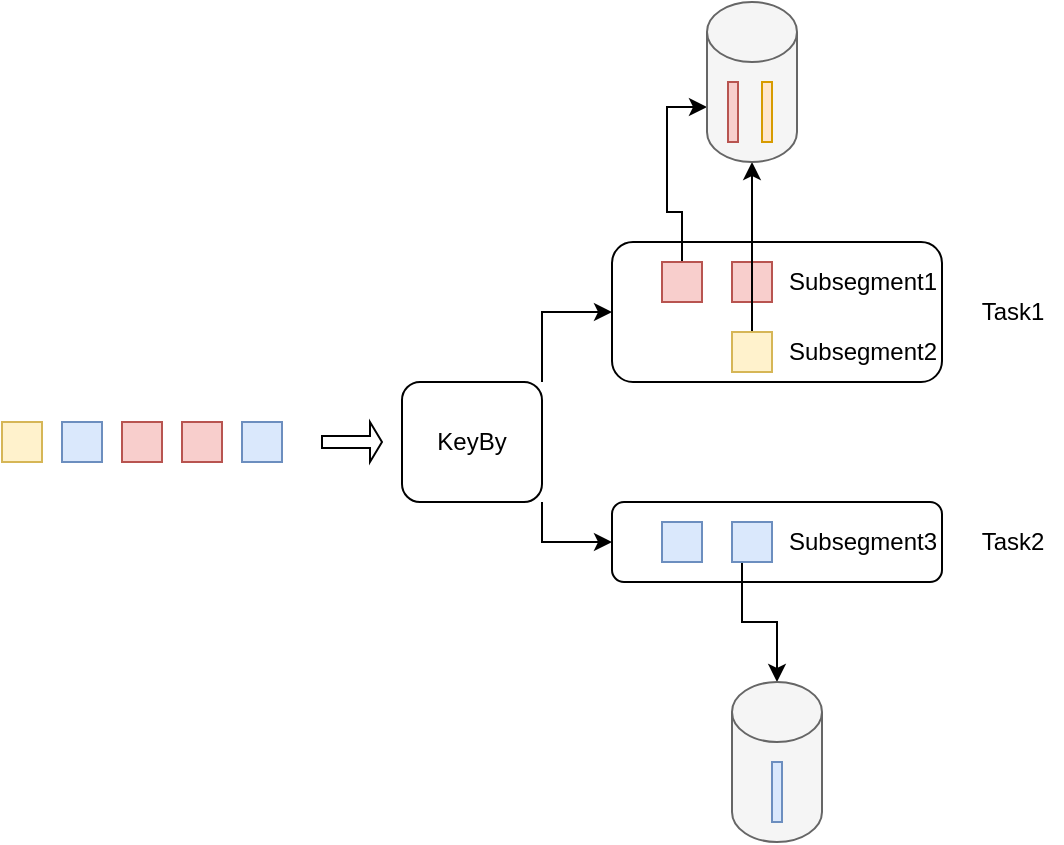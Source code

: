 <mxfile version="20.0.3" type="github">
  <diagram id="BBKnpkGjX42z_xoxN_T1" name="Page-1">
    <mxGraphModel dx="1426" dy="706" grid="1" gridSize="10" guides="1" tooltips="1" connect="1" arrows="1" fold="1" page="1" pageScale="1" pageWidth="850" pageHeight="1100" math="0" shadow="0">
      <root>
        <mxCell id="0" />
        <mxCell id="1" parent="0" />
        <mxCell id="78PukAcrHWfe6RkCPKz8-1" value="" style="rounded=0;whiteSpace=wrap;html=1;fillColor=#dae8fc;strokeColor=#6c8ebf;" parent="1" vertex="1">
          <mxGeometry x="180" y="300" width="20" height="20" as="geometry" />
        </mxCell>
        <mxCell id="78PukAcrHWfe6RkCPKz8-3" value="" style="rounded=0;whiteSpace=wrap;html=1;fillColor=#f8cecc;strokeColor=#b85450;" parent="1" vertex="1">
          <mxGeometry x="150" y="300" width="20" height="20" as="geometry" />
        </mxCell>
        <mxCell id="78PukAcrHWfe6RkCPKz8-5" value="" style="rounded=0;whiteSpace=wrap;html=1;fillColor=#f8cecc;strokeColor=#b85450;" parent="1" vertex="1">
          <mxGeometry x="120" y="300" width="20" height="20" as="geometry" />
        </mxCell>
        <mxCell id="78PukAcrHWfe6RkCPKz8-6" value="" style="rounded=0;whiteSpace=wrap;html=1;fillColor=#dae8fc;strokeColor=#6c8ebf;" parent="1" vertex="1">
          <mxGeometry x="90" y="300" width="20" height="20" as="geometry" />
        </mxCell>
        <mxCell id="78PukAcrHWfe6RkCPKz8-7" value="" style="rounded=0;whiteSpace=wrap;html=1;fillColor=#fff2cc;strokeColor=#d6b656;" parent="1" vertex="1">
          <mxGeometry x="60" y="300" width="20" height="20" as="geometry" />
        </mxCell>
        <mxCell id="78PukAcrHWfe6RkCPKz8-19" style="edgeStyle=orthogonalEdgeStyle;rounded=0;orthogonalLoop=1;jettySize=auto;html=1;exitX=1;exitY=0;exitDx=0;exitDy=0;entryX=0;entryY=0.5;entryDx=0;entryDy=0;" parent="1" source="78PukAcrHWfe6RkCPKz8-15" target="78PukAcrHWfe6RkCPKz8-17" edge="1">
          <mxGeometry relative="1" as="geometry" />
        </mxCell>
        <mxCell id="78PukAcrHWfe6RkCPKz8-20" style="edgeStyle=orthogonalEdgeStyle;rounded=0;orthogonalLoop=1;jettySize=auto;html=1;exitX=1;exitY=1;exitDx=0;exitDy=0;entryX=0;entryY=0.5;entryDx=0;entryDy=0;" parent="1" source="78PukAcrHWfe6RkCPKz8-15" target="78PukAcrHWfe6RkCPKz8-18" edge="1">
          <mxGeometry relative="1" as="geometry" />
        </mxCell>
        <mxCell id="78PukAcrHWfe6RkCPKz8-15" value="KeyBy" style="rounded=1;whiteSpace=wrap;html=1;" parent="1" vertex="1">
          <mxGeometry x="260" y="280" width="70" height="60" as="geometry" />
        </mxCell>
        <mxCell id="78PukAcrHWfe6RkCPKz8-16" value="" style="shape=singleArrow;whiteSpace=wrap;html=1;" parent="1" vertex="1">
          <mxGeometry x="220" y="300" width="30" height="20" as="geometry" />
        </mxCell>
        <mxCell id="78PukAcrHWfe6RkCPKz8-17" value="" style="rounded=1;whiteSpace=wrap;html=1;" parent="1" vertex="1">
          <mxGeometry x="365" y="210" width="165" height="70" as="geometry" />
        </mxCell>
        <mxCell id="78PukAcrHWfe6RkCPKz8-18" value="" style="rounded=1;whiteSpace=wrap;html=1;" parent="1" vertex="1">
          <mxGeometry x="365" y="340" width="165" height="40" as="geometry" />
        </mxCell>
        <mxCell id="-JzeaQpOgpvAFJMyeYhx-23" style="edgeStyle=orthogonalEdgeStyle;rounded=0;orthogonalLoop=1;jettySize=auto;html=1;exitX=0.5;exitY=0;exitDx=0;exitDy=0;entryX=0;entryY=0;entryDx=0;entryDy=52.5;entryPerimeter=0;" edge="1" parent="1" source="78PukAcrHWfe6RkCPKz8-21" target="-JzeaQpOgpvAFJMyeYhx-18">
          <mxGeometry relative="1" as="geometry" />
        </mxCell>
        <mxCell id="78PukAcrHWfe6RkCPKz8-21" value="" style="rounded=0;whiteSpace=wrap;html=1;fillColor=#f8cecc;strokeColor=#b85450;" parent="1" vertex="1">
          <mxGeometry x="390" y="220" width="20" height="20" as="geometry" />
        </mxCell>
        <mxCell id="78PukAcrHWfe6RkCPKz8-22" value="" style="rounded=0;whiteSpace=wrap;html=1;fillColor=#f8cecc;strokeColor=#b85450;" parent="1" vertex="1">
          <mxGeometry x="425" y="220" width="20" height="20" as="geometry" />
        </mxCell>
        <mxCell id="-JzeaQpOgpvAFJMyeYhx-24" style="edgeStyle=orthogonalEdgeStyle;rounded=0;orthogonalLoop=1;jettySize=auto;html=1;exitX=0.5;exitY=0;exitDx=0;exitDy=0;entryX=0.5;entryY=1;entryDx=0;entryDy=0;entryPerimeter=0;" edge="1" parent="1" source="78PukAcrHWfe6RkCPKz8-24" target="-JzeaQpOgpvAFJMyeYhx-18">
          <mxGeometry relative="1" as="geometry" />
        </mxCell>
        <mxCell id="78PukAcrHWfe6RkCPKz8-24" value="" style="rounded=0;whiteSpace=wrap;html=1;fillColor=#fff2cc;strokeColor=#d6b656;" parent="1" vertex="1">
          <mxGeometry x="425" y="255" width="20" height="20" as="geometry" />
        </mxCell>
        <mxCell id="-JzeaQpOgpvAFJMyeYhx-1" value="" style="rounded=0;whiteSpace=wrap;html=1;fillColor=#dae8fc;strokeColor=#6c8ebf;" vertex="1" parent="1">
          <mxGeometry x="390" y="350" width="20" height="20" as="geometry" />
        </mxCell>
        <mxCell id="-JzeaQpOgpvAFJMyeYhx-13" style="edgeStyle=orthogonalEdgeStyle;rounded=0;orthogonalLoop=1;jettySize=auto;html=1;exitX=0.25;exitY=1;exitDx=0;exitDy=0;entryX=0.5;entryY=0;entryDx=0;entryDy=0;entryPerimeter=0;" edge="1" parent="1" source="-JzeaQpOgpvAFJMyeYhx-2" target="-JzeaQpOgpvAFJMyeYhx-12">
          <mxGeometry relative="1" as="geometry" />
        </mxCell>
        <mxCell id="-JzeaQpOgpvAFJMyeYhx-2" value="" style="rounded=0;whiteSpace=wrap;html=1;fillColor=#dae8fc;strokeColor=#6c8ebf;" vertex="1" parent="1">
          <mxGeometry x="425" y="350" width="20" height="20" as="geometry" />
        </mxCell>
        <mxCell id="-JzeaQpOgpvAFJMyeYhx-4" value="Task1" style="text;html=1;align=center;verticalAlign=middle;resizable=0;points=[];autosize=1;strokeColor=none;fillColor=none;" vertex="1" parent="1">
          <mxGeometry x="540" y="230" width="50" height="30" as="geometry" />
        </mxCell>
        <mxCell id="-JzeaQpOgpvAFJMyeYhx-5" value="Task2" style="text;html=1;align=center;verticalAlign=middle;resizable=0;points=[];autosize=1;strokeColor=none;fillColor=none;" vertex="1" parent="1">
          <mxGeometry x="540" y="345" width="50" height="30" as="geometry" />
        </mxCell>
        <mxCell id="-JzeaQpOgpvAFJMyeYhx-9" value="Subsegment1" style="text;html=1;align=center;verticalAlign=middle;resizable=0;points=[];autosize=1;strokeColor=none;fillColor=none;" vertex="1" parent="1">
          <mxGeometry x="440" y="215" width="100" height="30" as="geometry" />
        </mxCell>
        <mxCell id="-JzeaQpOgpvAFJMyeYhx-10" value="Subsegment2" style="text;html=1;align=center;verticalAlign=middle;resizable=0;points=[];autosize=1;strokeColor=none;fillColor=none;" vertex="1" parent="1">
          <mxGeometry x="440" y="250" width="100" height="30" as="geometry" />
        </mxCell>
        <mxCell id="-JzeaQpOgpvAFJMyeYhx-11" value="Subsegment3" style="text;html=1;align=center;verticalAlign=middle;resizable=0;points=[];autosize=1;strokeColor=none;fillColor=none;" vertex="1" parent="1">
          <mxGeometry x="440" y="345" width="100" height="30" as="geometry" />
        </mxCell>
        <mxCell id="-JzeaQpOgpvAFJMyeYhx-12" value="" style="shape=cylinder3;whiteSpace=wrap;html=1;boundedLbl=1;backgroundOutline=1;size=15;fillColor=#f5f5f5;strokeColor=#666666;fontColor=#333333;" vertex="1" parent="1">
          <mxGeometry x="425" y="430" width="45" height="80" as="geometry" />
        </mxCell>
        <mxCell id="-JzeaQpOgpvAFJMyeYhx-14" value="" style="rounded=0;whiteSpace=wrap;html=1;fillColor=#dae8fc;strokeColor=#6c8ebf;" vertex="1" parent="1">
          <mxGeometry x="445" y="470" width="5" height="30" as="geometry" />
        </mxCell>
        <mxCell id="-JzeaQpOgpvAFJMyeYhx-18" value="" style="shape=cylinder3;whiteSpace=wrap;html=1;boundedLbl=1;backgroundOutline=1;size=15;fillColor=#f5f5f5;strokeColor=#666666;fontColor=#333333;" vertex="1" parent="1">
          <mxGeometry x="412.5" y="90" width="45" height="80" as="geometry" />
        </mxCell>
        <mxCell id="-JzeaQpOgpvAFJMyeYhx-19" value="" style="rounded=0;whiteSpace=wrap;html=1;fillColor=#f8cecc;strokeColor=#b85450;" vertex="1" parent="1">
          <mxGeometry x="423" y="130" width="5" height="30" as="geometry" />
        </mxCell>
        <mxCell id="-JzeaQpOgpvAFJMyeYhx-20" value="" style="rounded=0;whiteSpace=wrap;html=1;fillColor=#ffe6cc;strokeColor=#d79b00;" vertex="1" parent="1">
          <mxGeometry x="440" y="130" width="5" height="30" as="geometry" />
        </mxCell>
      </root>
    </mxGraphModel>
  </diagram>
</mxfile>

